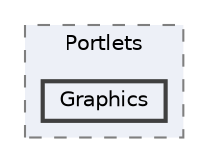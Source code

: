 digraph "Web/Modules/EleWise.ELMA.Workflow.Indicators.Web/Portlets/Graphics"
{
 // LATEX_PDF_SIZE
  bgcolor="transparent";
  edge [fontname=Helvetica,fontsize=10,labelfontname=Helvetica,labelfontsize=10];
  node [fontname=Helvetica,fontsize=10,shape=box,height=0.2,width=0.4];
  compound=true
  subgraph clusterdir_c53db64b4615644d3b3d039e5e32f87a {
    graph [ bgcolor="#edf0f7", pencolor="grey50", label="Portlets", fontname=Helvetica,fontsize=10 style="filled,dashed", URL="dir_c53db64b4615644d3b3d039e5e32f87a.html",tooltip=""]
  dir_2d86ffb889a79339e6e1c9865cb2fa09 [label="Graphics", fillcolor="#edf0f7", color="grey25", style="filled,bold", URL="dir_2d86ffb889a79339e6e1c9865cb2fa09.html",tooltip=""];
  }
}
